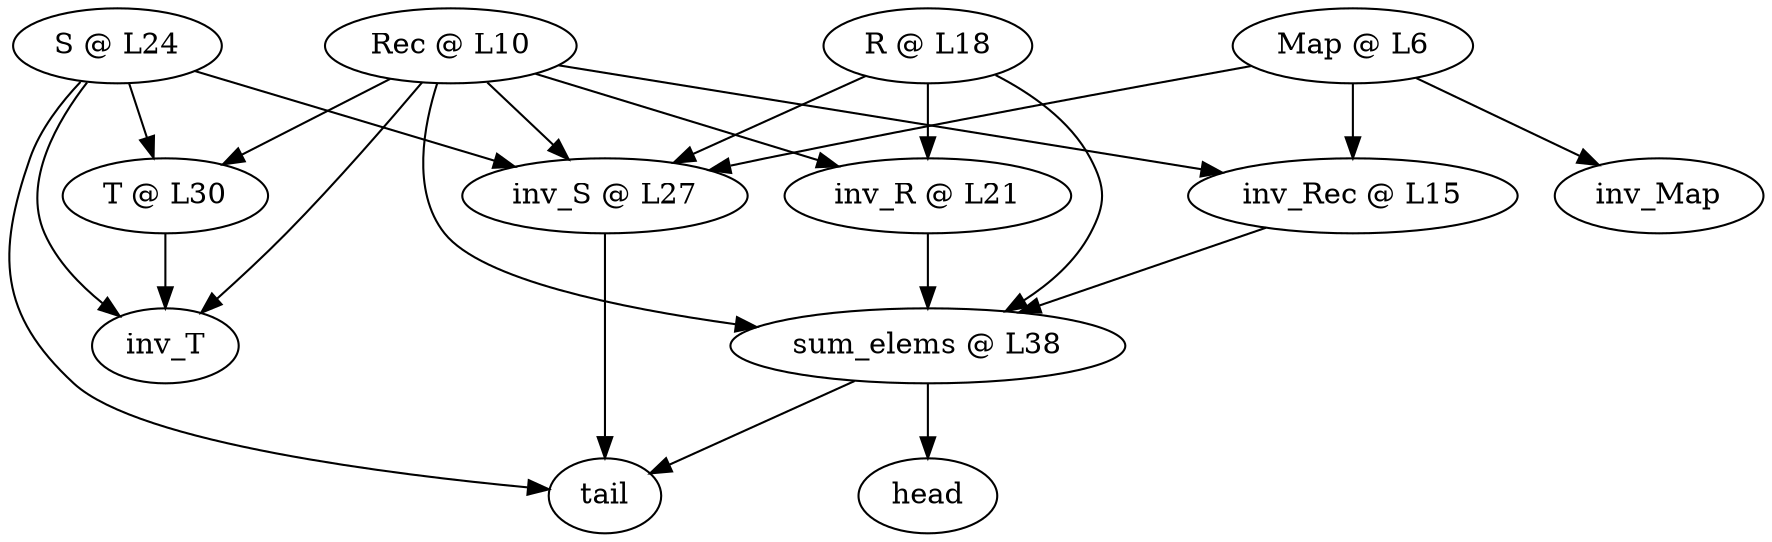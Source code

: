 digraph G {
	 T [label="T @ L30"]
	 T -> inv_T;
	 S [label="S @ L24"]
	 S -> T;
	 S -> inv_S;
	 S -> inv_T;
	 S -> tail;
	 sum_elems [label="sum_elems @ L38"]
	 sum_elems -> head;
	 sum_elems -> tail;
	 Map [label="Map @ L6"]
	 Map -> inv_Map;
	 Map -> inv_Rec;
	 Map -> inv_S;
	 inv_R [label="inv_R @ L21"]
	 inv_R -> sum_elems;
	 R [label="R @ L18"]
	 R -> inv_R;
	 R -> inv_S;
	 R -> sum_elems;
	 inv_S [label="inv_S @ L27"]
	 inv_S -> tail;
	 Rec [label="Rec @ L10"]
	 Rec -> T;
	 Rec -> inv_R;
	 Rec -> inv_Rec;
	 Rec -> inv_S;
	 Rec -> inv_T;
	 Rec -> sum_elems;
	 inv_Rec [label="inv_Rec @ L15"]
	 inv_Rec -> sum_elems;
}
